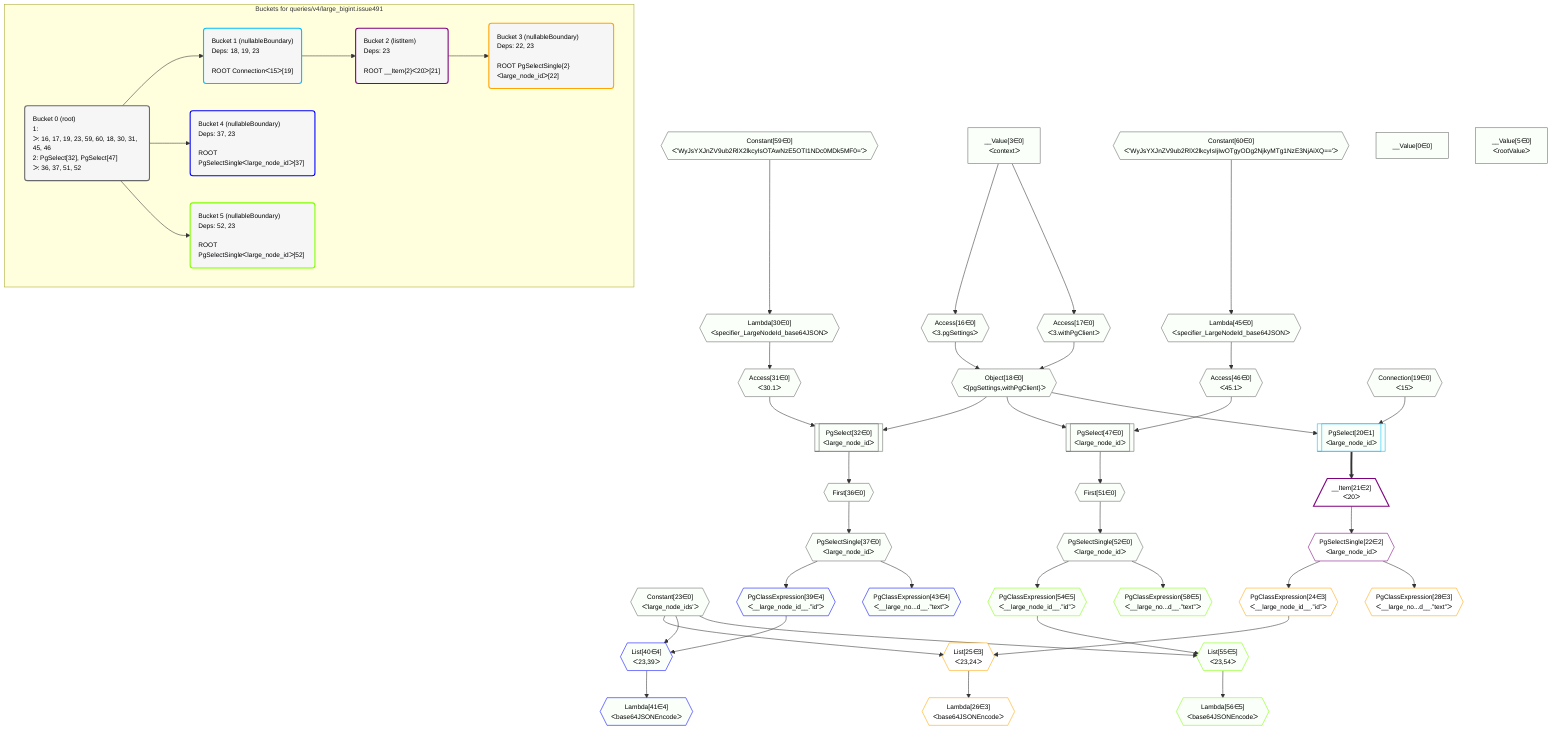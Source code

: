 %%{init: {'themeVariables': { 'fontSize': '12px'}}}%%
graph TD
    classDef path fill:#eee,stroke:#000,color:#000
    classDef plan fill:#fff,stroke-width:1px,color:#000
    classDef itemplan fill:#fff,stroke-width:2px,color:#000
    classDef unbatchedplan fill:#dff,stroke-width:1px,color:#000
    classDef sideeffectplan fill:#fcc,stroke-width:2px,color:#000
    classDef bucket fill:#f6f6f6,color:#000,stroke-width:2px,text-align:left


    %% plan dependencies
    Object18{{"Object[18∈0]<br />ᐸ{pgSettings,withPgClient}ᐳ"}}:::plan
    Access16{{"Access[16∈0]<br />ᐸ3.pgSettingsᐳ"}}:::plan
    Access17{{"Access[17∈0]<br />ᐸ3.withPgClientᐳ"}}:::plan
    Access16 & Access17 --> Object18
    PgSelect32[["PgSelect[32∈0]<br />ᐸlarge_node_idᐳ"]]:::plan
    Access31{{"Access[31∈0]<br />ᐸ30.1ᐳ"}}:::plan
    Object18 & Access31 --> PgSelect32
    PgSelect47[["PgSelect[47∈0]<br />ᐸlarge_node_idᐳ"]]:::plan
    Access46{{"Access[46∈0]<br />ᐸ45.1ᐳ"}}:::plan
    Object18 & Access46 --> PgSelect47
    __Value3["__Value[3∈0]<br />ᐸcontextᐳ"]:::plan
    __Value3 --> Access16
    __Value3 --> Access17
    Lambda30{{"Lambda[30∈0]<br />ᐸspecifier_LargeNodeId_base64JSONᐳ"}}:::plan
    Constant59{{"Constant[59∈0]<br />ᐸ'WyJsYXJnZV9ub2RlX2lkcyIsOTAwNzE5OTI1NDc0MDk5MF0='ᐳ"}}:::plan
    Constant59 --> Lambda30
    Lambda30 --> Access31
    First36{{"First[36∈0]"}}:::plan
    PgSelect32 --> First36
    PgSelectSingle37{{"PgSelectSingle[37∈0]<br />ᐸlarge_node_idᐳ"}}:::plan
    First36 --> PgSelectSingle37
    Lambda45{{"Lambda[45∈0]<br />ᐸspecifier_LargeNodeId_base64JSONᐳ"}}:::plan
    Constant60{{"Constant[60∈0]<br />ᐸ'WyJsYXJnZV9ub2RlX2lkcyIsIjIwOTgyODg2NjkyMTg1NzE3NjAiXQ=='ᐳ"}}:::plan
    Constant60 --> Lambda45
    Lambda45 --> Access46
    First51{{"First[51∈0]"}}:::plan
    PgSelect47 --> First51
    PgSelectSingle52{{"PgSelectSingle[52∈0]<br />ᐸlarge_node_idᐳ"}}:::plan
    First51 --> PgSelectSingle52
    __Value0["__Value[0∈0]"]:::plan
    __Value5["__Value[5∈0]<br />ᐸrootValueᐳ"]:::plan
    Connection19{{"Connection[19∈0]<br />ᐸ15ᐳ"}}:::plan
    Constant23{{"Constant[23∈0]<br />ᐸ'large_node_ids'ᐳ"}}:::plan
    PgSelect20[["PgSelect[20∈1]<br />ᐸlarge_node_idᐳ"]]:::plan
    Object18 & Connection19 --> PgSelect20
    __Item21[/"__Item[21∈2]<br />ᐸ20ᐳ"\]:::itemplan
    PgSelect20 ==> __Item21
    PgSelectSingle22{{"PgSelectSingle[22∈2]<br />ᐸlarge_node_idᐳ"}}:::plan
    __Item21 --> PgSelectSingle22
    List25{{"List[25∈3]<br />ᐸ23,24ᐳ"}}:::plan
    PgClassExpression24{{"PgClassExpression[24∈3]<br />ᐸ__large_node_id__.”id”ᐳ"}}:::plan
    Constant23 & PgClassExpression24 --> List25
    PgSelectSingle22 --> PgClassExpression24
    Lambda26{{"Lambda[26∈3]<br />ᐸbase64JSONEncodeᐳ"}}:::plan
    List25 --> Lambda26
    PgClassExpression28{{"PgClassExpression[28∈3]<br />ᐸ__large_no...d__.”text”ᐳ"}}:::plan
    PgSelectSingle22 --> PgClassExpression28
    List40{{"List[40∈4]<br />ᐸ23,39ᐳ"}}:::plan
    PgClassExpression39{{"PgClassExpression[39∈4]<br />ᐸ__large_node_id__.”id”ᐳ"}}:::plan
    Constant23 & PgClassExpression39 --> List40
    PgSelectSingle37 --> PgClassExpression39
    Lambda41{{"Lambda[41∈4]<br />ᐸbase64JSONEncodeᐳ"}}:::plan
    List40 --> Lambda41
    PgClassExpression43{{"PgClassExpression[43∈4]<br />ᐸ__large_no...d__.”text”ᐳ"}}:::plan
    PgSelectSingle37 --> PgClassExpression43
    List55{{"List[55∈5]<br />ᐸ23,54ᐳ"}}:::plan
    PgClassExpression54{{"PgClassExpression[54∈5]<br />ᐸ__large_node_id__.”id”ᐳ"}}:::plan
    Constant23 & PgClassExpression54 --> List55
    PgSelectSingle52 --> PgClassExpression54
    Lambda56{{"Lambda[56∈5]<br />ᐸbase64JSONEncodeᐳ"}}:::plan
    List55 --> Lambda56
    PgClassExpression58{{"PgClassExpression[58∈5]<br />ᐸ__large_no...d__.”text”ᐳ"}}:::plan
    PgSelectSingle52 --> PgClassExpression58

    %% define steps

    subgraph "Buckets for queries/v4/large_bigint.issue491"
    Bucket0("Bucket 0 (root)<br />1: <br />ᐳ: 16, 17, 19, 23, 59, 60, 18, 30, 31, 45, 46<br />2: PgSelect[32], PgSelect[47]<br />ᐳ: 36, 37, 51, 52"):::bucket
    classDef bucket0 stroke:#696969
    class Bucket0,__Value0,__Value3,__Value5,Access16,Access17,Object18,Connection19,Constant23,Lambda30,Access31,PgSelect32,First36,PgSelectSingle37,Lambda45,Access46,PgSelect47,First51,PgSelectSingle52,Constant59,Constant60 bucket0
    Bucket1("Bucket 1 (nullableBoundary)<br />Deps: 18, 19, 23<br /><br />ROOT Connectionᐸ15ᐳ[19]"):::bucket
    classDef bucket1 stroke:#00bfff
    class Bucket1,PgSelect20 bucket1
    Bucket2("Bucket 2 (listItem)<br />Deps: 23<br /><br />ROOT __Item{2}ᐸ20ᐳ[21]"):::bucket
    classDef bucket2 stroke:#7f007f
    class Bucket2,__Item21,PgSelectSingle22 bucket2
    Bucket3("Bucket 3 (nullableBoundary)<br />Deps: 22, 23<br /><br />ROOT PgSelectSingle{2}ᐸlarge_node_idᐳ[22]"):::bucket
    classDef bucket3 stroke:#ffa500
    class Bucket3,PgClassExpression24,List25,Lambda26,PgClassExpression28 bucket3
    Bucket4("Bucket 4 (nullableBoundary)<br />Deps: 37, 23<br /><br />ROOT PgSelectSingleᐸlarge_node_idᐳ[37]"):::bucket
    classDef bucket4 stroke:#0000ff
    class Bucket4,PgClassExpression39,List40,Lambda41,PgClassExpression43 bucket4
    Bucket5("Bucket 5 (nullableBoundary)<br />Deps: 52, 23<br /><br />ROOT PgSelectSingleᐸlarge_node_idᐳ[52]"):::bucket
    classDef bucket5 stroke:#7fff00
    class Bucket5,PgClassExpression54,List55,Lambda56,PgClassExpression58 bucket5
    Bucket0 --> Bucket1 & Bucket4 & Bucket5
    Bucket1 --> Bucket2
    Bucket2 --> Bucket3
    classDef unary fill:#fafffa,borderWidth:8px
    class Object18,PgSelect32,PgSelect47,Access16,Access17,Lambda30,Access31,First36,PgSelectSingle37,Lambda45,Access46,First51,PgSelectSingle52,__Value0,__Value3,__Value5,Connection19,Constant23,Constant59,Constant60,PgSelect20,List40,PgClassExpression39,Lambda41,PgClassExpression43,List55,PgClassExpression54,Lambda56,PgClassExpression58 unary
    end